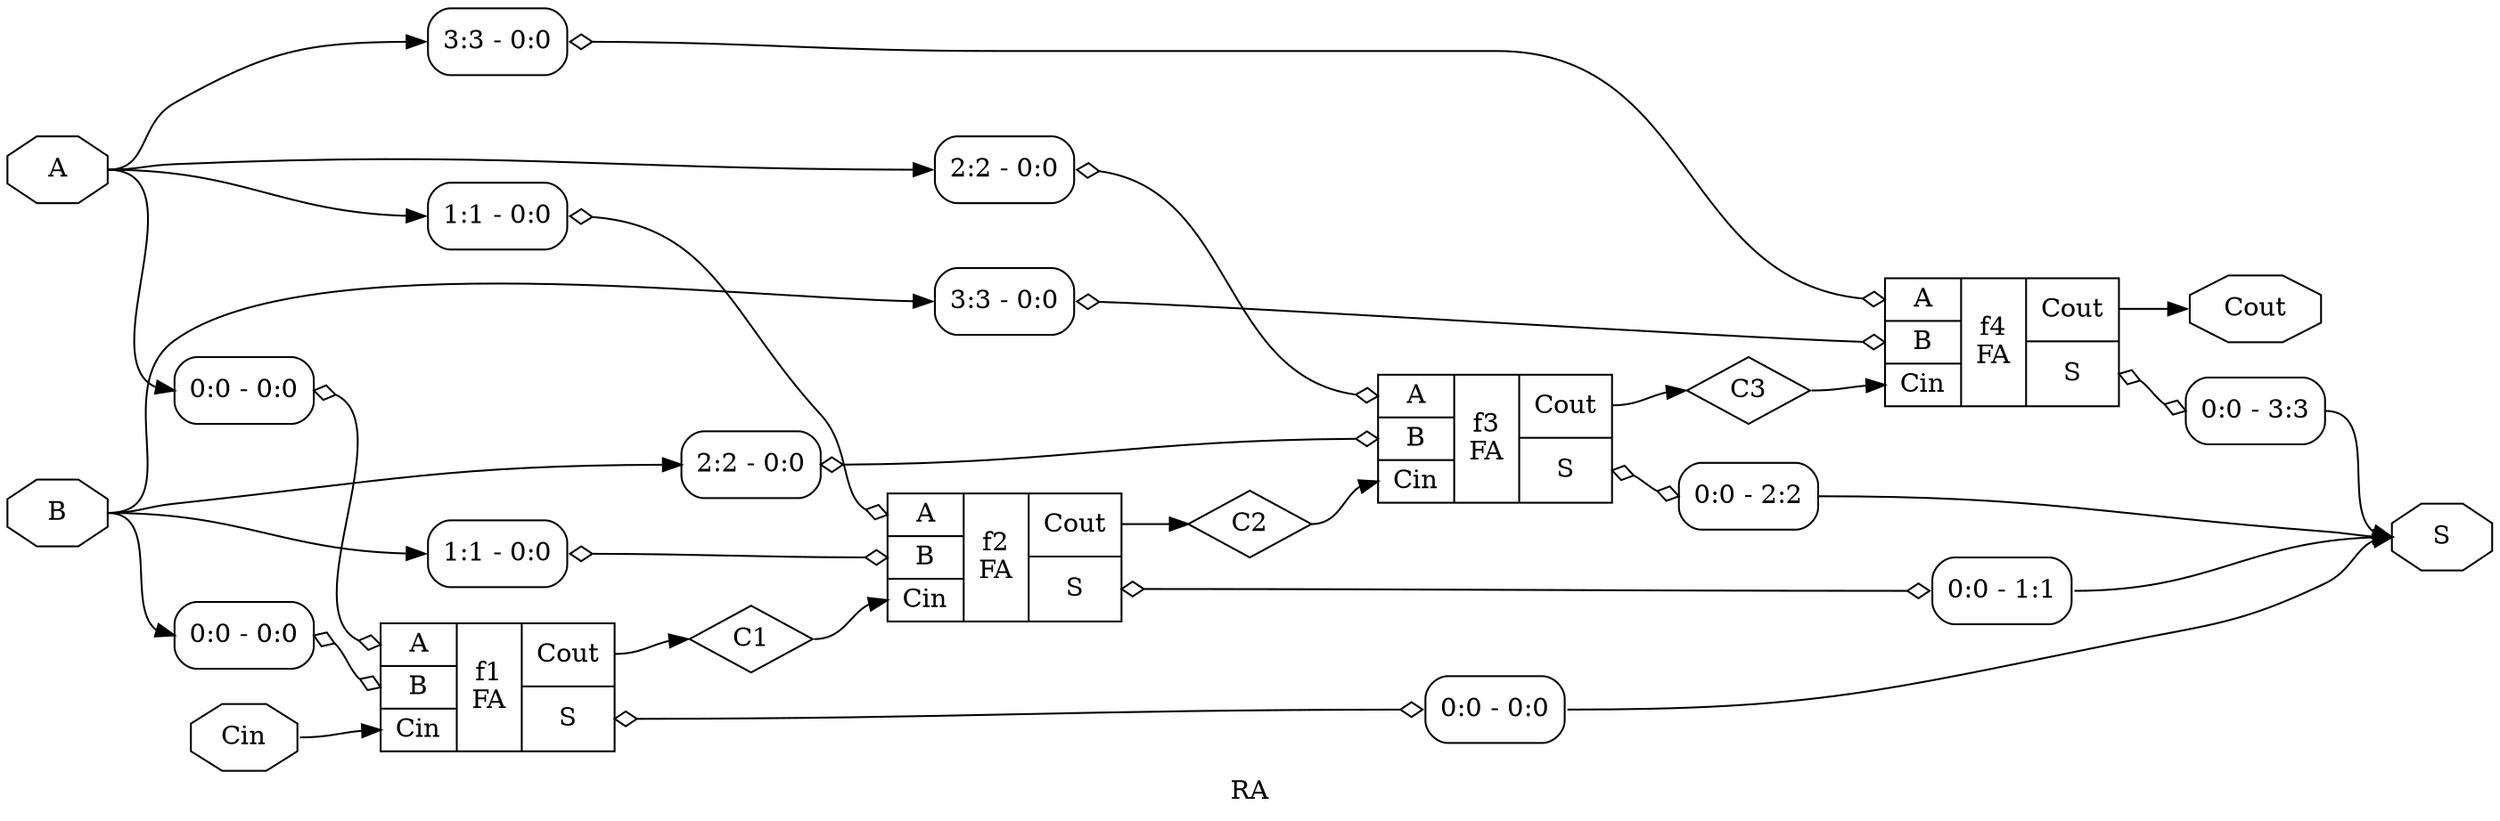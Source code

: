 digraph "RA" {
label="RA";
rankdir="LR";
remincross=true;
n1 [ shape=octagon, label="A", color="black", fontcolor="black" ];
n2 [ shape=octagon, label="B", color="black", fontcolor="black" ];
n3 [ shape=diamond, label="C1", color="black", fontcolor="black" ];
n4 [ shape=diamond, label="C2", color="black", fontcolor="black" ];
n5 [ shape=diamond, label="C3", color="black", fontcolor="black" ];
n6 [ shape=octagon, label="Cin", color="black", fontcolor="black" ];
n7 [ shape=octagon, label="Cout", color="black", fontcolor="black" ];
n8 [ shape=octagon, label="S", color="black", fontcolor="black" ];
c9 [ shape=record, label="{{<p1> A|<p2> B|<p6> Cin}|f1\nFA|{<p7> Cout|<p8> S}}" ];
x0 [ shape=record, style=rounded, label="<s0> 0:0 - 0:0 " ];
x0:e -> c9:p1:w [arrowhead=odiamond, arrowtail=odiamond, dir=both, color="black", label=""];
x1 [ shape=record, style=rounded, label="<s0> 0:0 - 0:0 " ];
x1:e -> c9:p2:w [arrowhead=odiamond, arrowtail=odiamond, dir=both, color="black", label=""];
x2 [ shape=record, style=rounded, label="<s0> 0:0 - 0:0 " ];
c9:p8:e -> x2:w [arrowhead=odiamond, arrowtail=odiamond, dir=both, color="black", label=""];
c10 [ shape=record, label="{{<p1> A|<p2> B|<p6> Cin}|f2\nFA|{<p7> Cout|<p8> S}}" ];
x3 [ shape=record, style=rounded, label="<s0> 1:1 - 0:0 " ];
x3:e -> c10:p1:w [arrowhead=odiamond, arrowtail=odiamond, dir=both, color="black", label=""];
x4 [ shape=record, style=rounded, label="<s0> 1:1 - 0:0 " ];
x4:e -> c10:p2:w [arrowhead=odiamond, arrowtail=odiamond, dir=both, color="black", label=""];
x5 [ shape=record, style=rounded, label="<s0> 0:0 - 1:1 " ];
c10:p8:e -> x5:w [arrowhead=odiamond, arrowtail=odiamond, dir=both, color="black", label=""];
c11 [ shape=record, label="{{<p1> A|<p2> B|<p6> Cin}|f3\nFA|{<p7> Cout|<p8> S}}" ];
x6 [ shape=record, style=rounded, label="<s0> 2:2 - 0:0 " ];
x6:e -> c11:p1:w [arrowhead=odiamond, arrowtail=odiamond, dir=both, color="black", label=""];
x7 [ shape=record, style=rounded, label="<s0> 2:2 - 0:0 " ];
x7:e -> c11:p2:w [arrowhead=odiamond, arrowtail=odiamond, dir=both, color="black", label=""];
x8 [ shape=record, style=rounded, label="<s0> 0:0 - 2:2 " ];
c11:p8:e -> x8:w [arrowhead=odiamond, arrowtail=odiamond, dir=both, color="black", label=""];
c12 [ shape=record, label="{{<p1> A|<p2> B|<p6> Cin}|f4\nFA|{<p7> Cout|<p8> S}}" ];
x9 [ shape=record, style=rounded, label="<s0> 3:3 - 0:0 " ];
x9:e -> c12:p1:w [arrowhead=odiamond, arrowtail=odiamond, dir=both, color="black", label=""];
x10 [ shape=record, style=rounded, label="<s0> 3:3 - 0:0 " ];
x10:e -> c12:p2:w [arrowhead=odiamond, arrowtail=odiamond, dir=both, color="black", label=""];
x11 [ shape=record, style=rounded, label="<s0> 0:0 - 3:3 " ];
c12:p8:e -> x11:w [arrowhead=odiamond, arrowtail=odiamond, dir=both, color="black", label=""];
n1:e -> x0:s0:w [color="black", label=""];
n1:e -> x3:s0:w [color="black", label=""];
n1:e -> x6:s0:w [color="black", label=""];
n1:e -> x9:s0:w [color="black", label=""];
n2:e -> x10:s0:w [color="black", label=""];
n2:e -> x1:s0:w [color="black", label=""];
n2:e -> x4:s0:w [color="black", label=""];
n2:e -> x7:s0:w [color="black", label=""];
c9:p7:e -> n3:w [color="black", label=""];
n3:e -> c10:p6:w [color="black", label=""];
c10:p7:e -> n4:w [color="black", label=""];
n4:e -> c11:p6:w [color="black", label=""];
c11:p7:e -> n5:w [color="black", label=""];
n5:e -> c12:p6:w [color="black", label=""];
n6:e -> c9:p6:w [color="black", label=""];
c12:p7:e -> n7:w [color="black", label=""];
x11:s0:e -> n8:w [color="black", label=""];
x2:s0:e -> n8:w [color="black", label=""];
x5:s0:e -> n8:w [color="black", label=""];
x8:s0:e -> n8:w [color="black", label=""];
}
